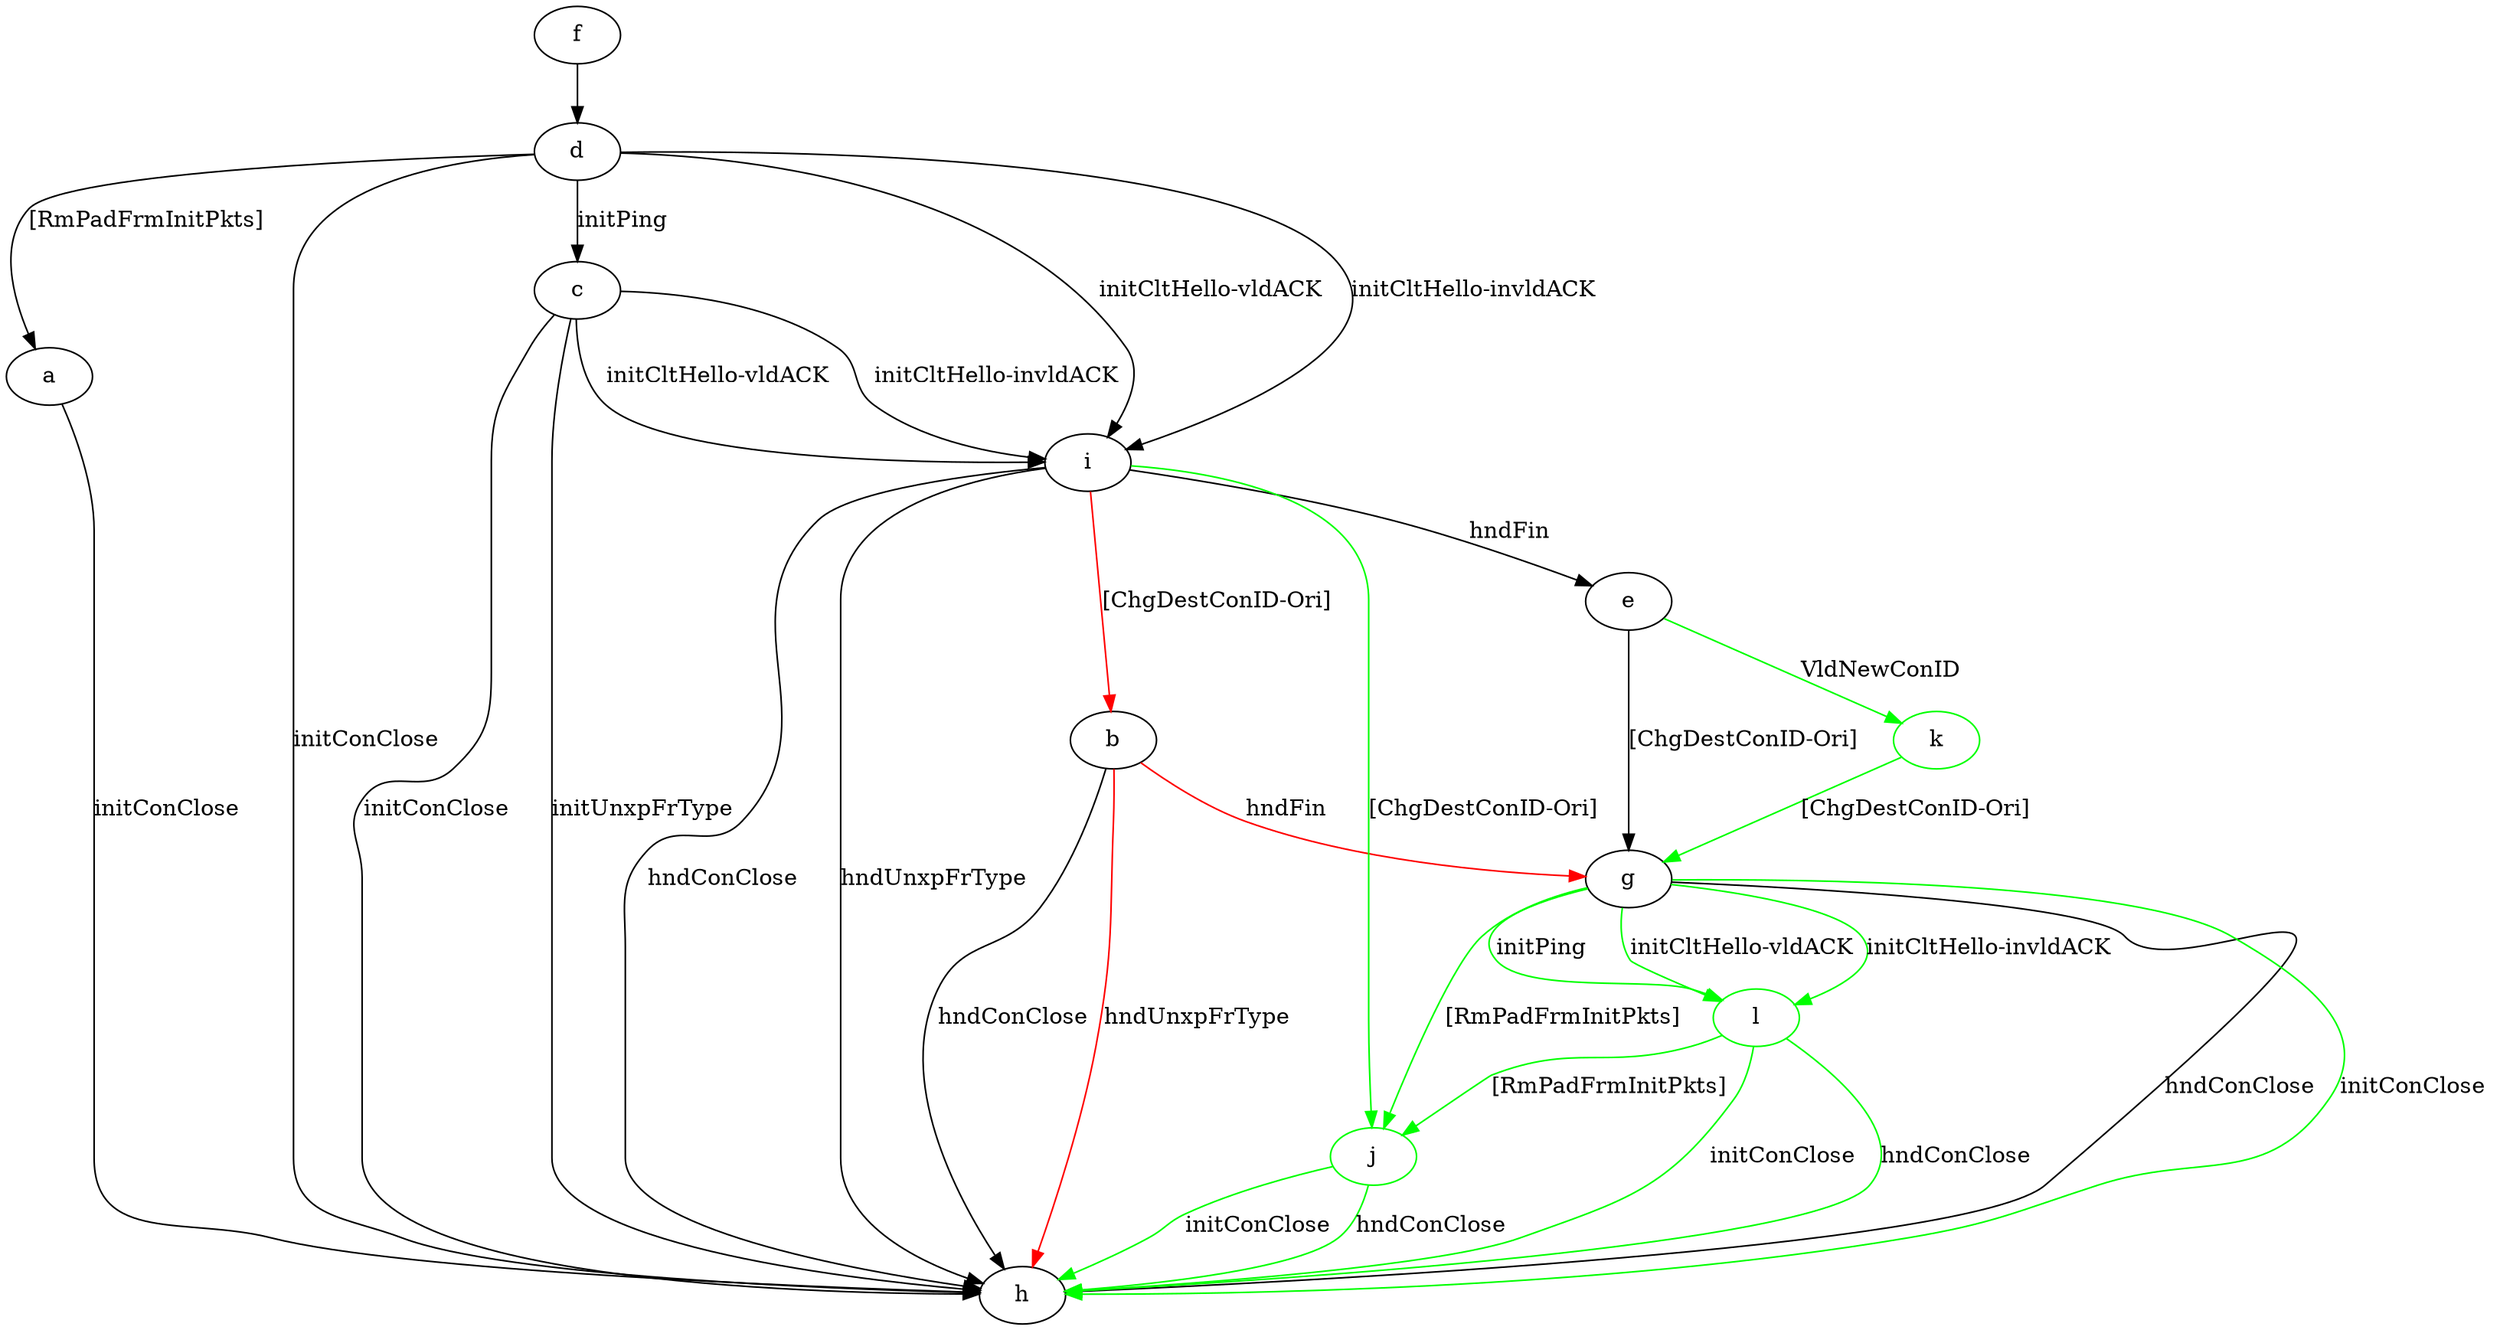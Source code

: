 digraph "" {
	a -> h	[key=0,
		label="initConClose "];
	b -> g	[key=0,
		color=red,
		label="hndFin "];
	b -> h	[key=0,
		label="hndConClose "];
	b -> h	[key=1,
		color=red,
		label="hndUnxpFrType "];
	c -> h	[key=0,
		label="initConClose "];
	c -> h	[key=1,
		label="initUnxpFrType "];
	c -> i	[key=0,
		label="initCltHello-vldACK "];
	c -> i	[key=1,
		label="initCltHello-invldACK "];
	d -> a	[key=0,
		label="[RmPadFrmInitPkts] "];
	d -> c	[key=0,
		label="initPing "];
	d -> h	[key=0,
		label="initConClose "];
	d -> i	[key=0,
		label="initCltHello-vldACK "];
	d -> i	[key=1,
		label="initCltHello-invldACK "];
	e -> g	[key=0,
		label="[ChgDestConID-Ori] "];
	k	[color=green];
	e -> k	[key=0,
		color=green,
		label="VldNewConID "];
	f -> d	[key=0];
	g -> h	[key=0,
		label="hndConClose "];
	g -> h	[key=1,
		color=green,
		label="initConClose "];
	j	[color=green];
	g -> j	[key=0,
		color=green,
		label="[RmPadFrmInitPkts] "];
	l	[color=green];
	g -> l	[key=0,
		color=green,
		label="initPing "];
	g -> l	[key=1,
		color=green,
		label="initCltHello-vldACK "];
	g -> l	[key=2,
		color=green,
		label="initCltHello-invldACK "];
	i -> b	[key=0,
		color=red,
		label="[ChgDestConID-Ori] "];
	i -> e	[key=0,
		label="hndFin "];
	i -> h	[key=0,
		label="hndConClose "];
	i -> h	[key=1,
		label="hndUnxpFrType "];
	i -> j	[key=0,
		color=green,
		label="[ChgDestConID-Ori] "];
	j -> h	[key=0,
		color=green,
		label="initConClose "];
	j -> h	[key=1,
		color=green,
		label="hndConClose "];
	k -> g	[key=0,
		color=green,
		label="[ChgDestConID-Ori] "];
	l -> h	[key=0,
		color=green,
		label="initConClose "];
	l -> h	[key=1,
		color=green,
		label="hndConClose "];
	l -> j	[key=0,
		color=green,
		label="[RmPadFrmInitPkts] "];
}
